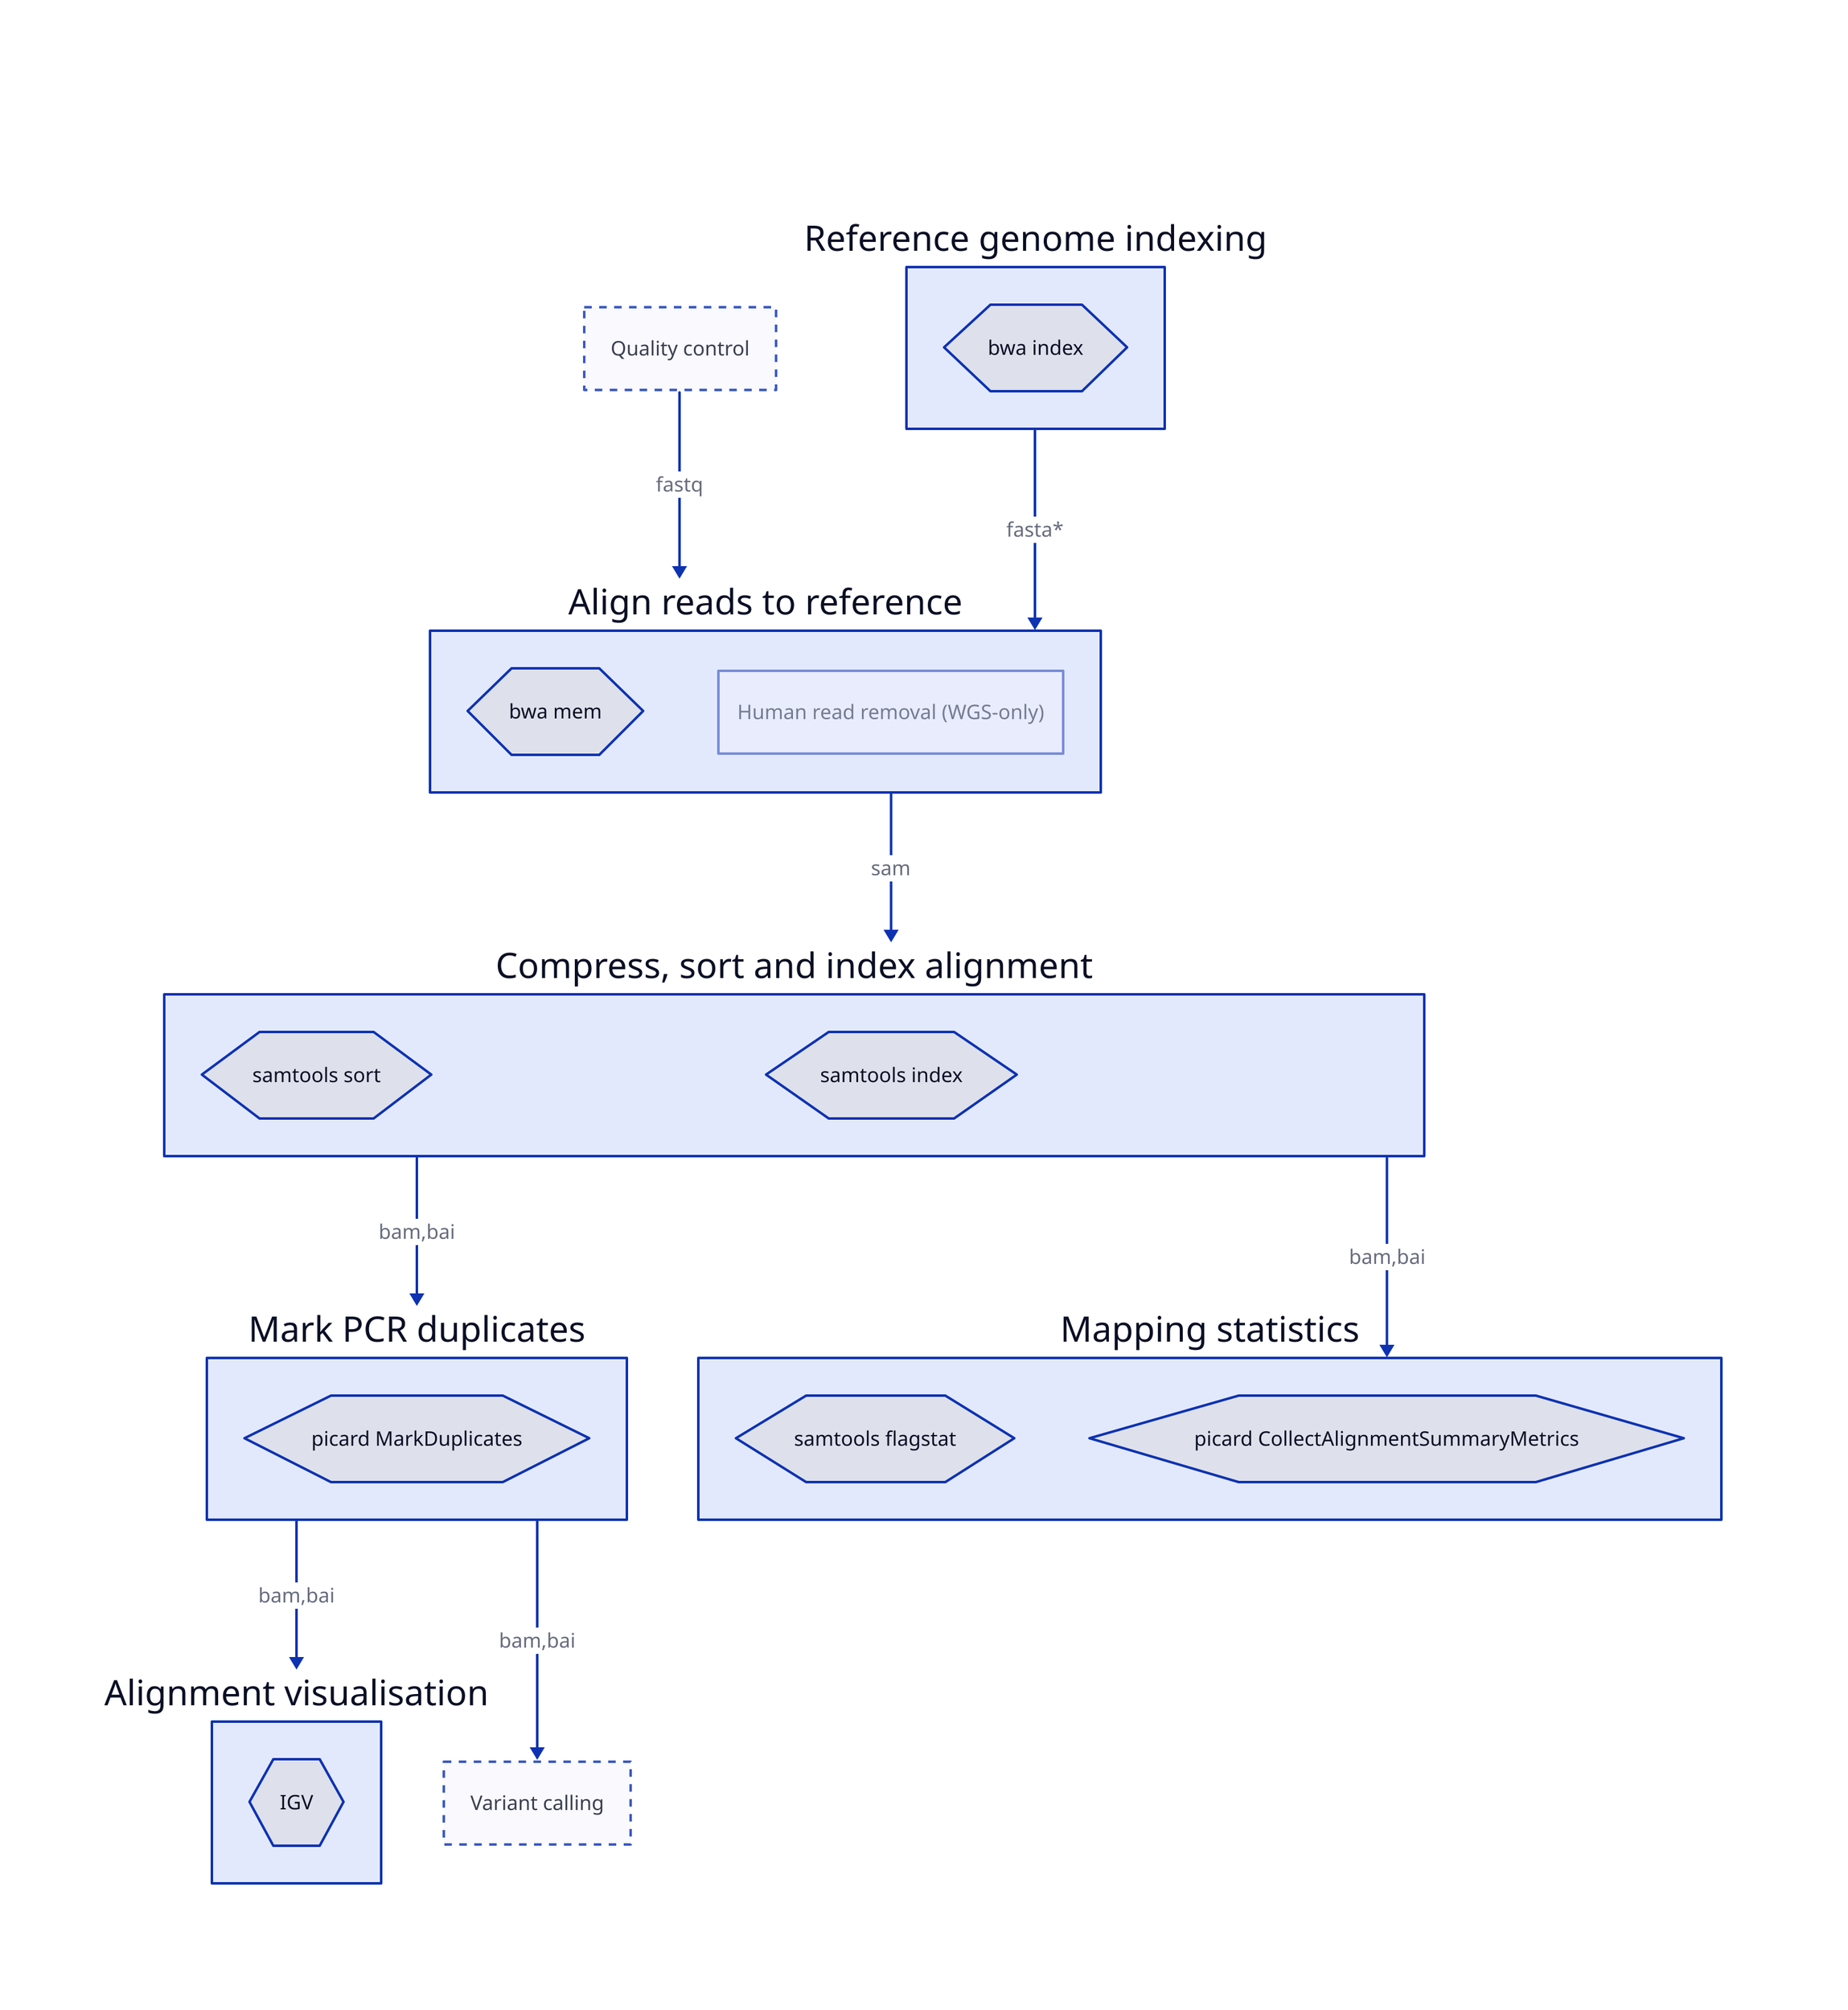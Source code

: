 vars: {
  d2-config: {
    layout-engine: elk
    # Terminal theme code
    theme-id: 104
  }
}

# grid-columns: 5
# grid-rows: 10

title: |md
  # Read mapping
| {near: top-center}

Quality control: {
  style: {
    opacity: 0.8
    stroke-dash: 3
  }
}

# Quality control -> Read mapping.Align reads to reference: fastq
Quality control -> Align reads to reference: fastq

# Quality control -> Human read removal: fastq
# Human read removal -> Align reads to reference: fastq

# Human read removal: {
#   style: {
#     opacity: 0.5
#   }
# }

# Read mapping: {
Reference genome indexing: {
  bwa index: {
    shape: hexagon
  }
}

Align reads to reference: {
  bwa mem: {
    shape: hexagon
  }
  Human read removal (WGS-only): {
    style: {
      opacity: 0.5
    }
  }
}
Compress, sort and index alignment: {
  samtools sort: {
    shape: hexagon
  }
  samtools index: {
    shape: hexagon
  }
}
Mark PCR duplicates: {
  picard MarkDuplicates: {
    shape: hexagon
  }
}
# Base quality recalibration: {
#   GATK BaseRecalibrator: {
#     shape: hexagon
#     style: {
#       opacity: 0.8
#       stroke-dash: 3
#     }
#   }
#   style: {
#     opacity: 0.8
#     stroke-dash: 3
#   }
# }
Alignment visualisation: {
  IGV: {
    shape: hexagon
  }
}
Mapping statistics: {
  samtools flagstat: {
    shape: hexagon
  }
  picard CollectAlignmentSummaryMetrics: {
    shape: hexagon
  }
}
Reference genome indexing -> Align reads to reference: fasta*

#Align reads to reference -> Compress and sort alignment: sam
#Compress and sort alignment -> Mark PCR duplicates: bam
#Compress and sort alignment -> Mapping statistics: bam
Align reads to reference -> Compress, sort and index alignment: sam
Compress, sort and index alignment -> Mark PCR duplicates: bam,bai
Compress, sort and index alignment -> Mapping statistics: bam,bai


# Mark PCR duplicates -> Base quality recalibration
# Base quality recalibration -> Alignment visualisation: bam
Mark PCR duplicates -> Alignment visualisation: bam,bai
# }

# Read mapping -> Variant calling: bam
# Mark PCR duplicates -> Variant calling
# Read mapping.Base quality recalibration -> Variant calling
# Base quality recalibration -> Variant calling
Mark PCR duplicates -> Variant calling: bam,bai

Variant calling: {
  style: {
    opacity: 0.8
    stroke-dash: 3
  }
}
